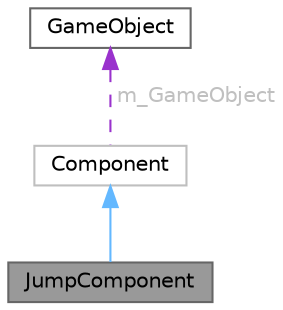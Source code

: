 digraph "JumpComponent"
{
 // LATEX_PDF_SIZE
  bgcolor="transparent";
  edge [fontname=Helvetica,fontsize=10,labelfontname=Helvetica,labelfontsize=10];
  node [fontname=Helvetica,fontsize=10,shape=box,height=0.2,width=0.4];
  Node1 [id="Node000001",label="JumpComponent",height=0.2,width=0.4,color="gray40", fillcolor="grey60", style="filled", fontcolor="black",tooltip="ジャンプできるようにするコンポーネント"];
  Node2 -> Node1 [id="edge3_Node000001_Node000002",dir="back",color="steelblue1",style="solid",tooltip=" "];
  Node2 [id="Node000002",label="Component",height=0.2,width=0.4,color="grey75", fillcolor="white", style="filled",URL="$class_component.html",tooltip=" "];
  Node3 -> Node2 [id="edge4_Node000002_Node000003",dir="back",color="darkorchid3",style="dashed",tooltip=" ",label=" m_GameObject",fontcolor="grey" ];
  Node3 [id="Node000003",label="GameObject",height=0.2,width=0.4,color="gray40", fillcolor="white", style="filled",URL="$class_game_object.html",tooltip="ゲームオブジェクトの基本クラスです。"];
}
